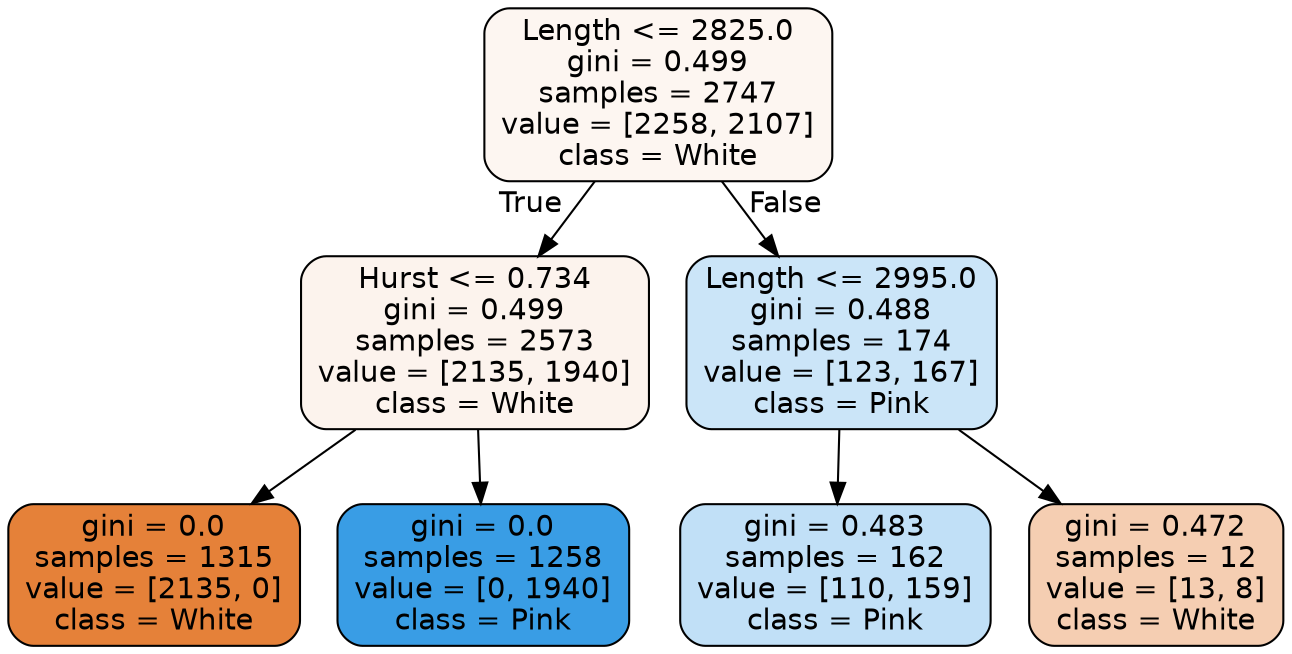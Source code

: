 digraph Tree {
node [shape=box, style="filled, rounded", color="black", fontname=helvetica] ;
edge [fontname=helvetica] ;
0 [label="Length <= 2825.0\ngini = 0.499\nsamples = 2747\nvalue = [2258, 2107]\nclass = White", fillcolor="#e5813911"] ;
1 [label="Hurst <= 0.734\ngini = 0.499\nsamples = 2573\nvalue = [2135, 1940]\nclass = White", fillcolor="#e5813917"] ;
0 -> 1 [labeldistance=2.5, labelangle=45, headlabel="True"] ;
2 [label="gini = 0.0\nsamples = 1315\nvalue = [2135, 0]\nclass = White", fillcolor="#e58139ff"] ;
1 -> 2 ;
3 [label="gini = 0.0\nsamples = 1258\nvalue = [0, 1940]\nclass = Pink", fillcolor="#399de5ff"] ;
1 -> 3 ;
4 [label="Length <= 2995.0\ngini = 0.488\nsamples = 174\nvalue = [123, 167]\nclass = Pink", fillcolor="#399de543"] ;
0 -> 4 [labeldistance=2.5, labelangle=-45, headlabel="False"] ;
5 [label="gini = 0.483\nsamples = 162\nvalue = [110, 159]\nclass = Pink", fillcolor="#399de54f"] ;
4 -> 5 ;
6 [label="gini = 0.472\nsamples = 12\nvalue = [13, 8]\nclass = White", fillcolor="#e5813962"] ;
4 -> 6 ;
}